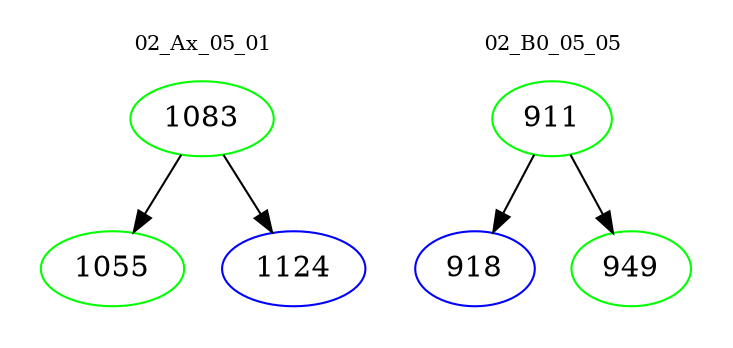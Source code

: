 digraph{
subgraph cluster_0 {
color = white
label = "02_Ax_05_01";
fontsize=10;
T0_1083 [label="1083", color="green"]
T0_1083 -> T0_1055 [color="black"]
T0_1055 [label="1055", color="green"]
T0_1083 -> T0_1124 [color="black"]
T0_1124 [label="1124", color="blue"]
}
subgraph cluster_1 {
color = white
label = "02_B0_05_05";
fontsize=10;
T1_911 [label="911", color="green"]
T1_911 -> T1_918 [color="black"]
T1_918 [label="918", color="blue"]
T1_911 -> T1_949 [color="black"]
T1_949 [label="949", color="green"]
}
}
